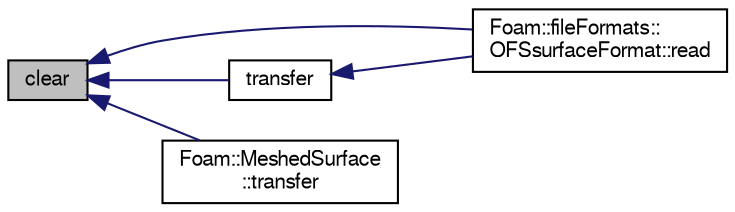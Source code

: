 digraph "clear"
{
  bgcolor="transparent";
  edge [fontname="FreeSans",fontsize="10",labelfontname="FreeSans",labelfontsize="10"];
  node [fontname="FreeSans",fontsize="10",shape=record];
  rankdir="LR";
  Node1 [label="clear",height=0.2,width=0.4,color="black", fillcolor="grey75", style="filled" fontcolor="black"];
  Node1 -> Node2 [dir="back",color="midnightblue",fontsize="10",style="solid",fontname="FreeSans"];
  Node2 [label="Foam::fileFormats::\lOFSsurfaceFormat::read",height=0.2,width=0.4,color="black",URL="$a01652.html#a24d92b5c3f729a8dd4695ed2225ad690",tooltip="Read UnsortedMeshedSurface. "];
  Node1 -> Node3 [dir="back",color="midnightblue",fontsize="10",style="solid",fontname="FreeSans"];
  Node3 [label="transfer",height=0.2,width=0.4,color="black",URL="$a02685.html#a6df38f92358a4c8ec775d27efb154326",tooltip="Transfer the contents of the argument and annul the argument. "];
  Node3 -> Node2 [dir="back",color="midnightblue",fontsize="10",style="solid",fontname="FreeSans"];
  Node1 -> Node4 [dir="back",color="midnightblue",fontsize="10",style="solid",fontname="FreeSans"];
  Node4 [label="Foam::MeshedSurface\l::transfer",height=0.2,width=0.4,color="black",URL="$a01422.html#a6df38f92358a4c8ec775d27efb154326",tooltip="Transfer the contents of the argument and annul the argument. "];
}
